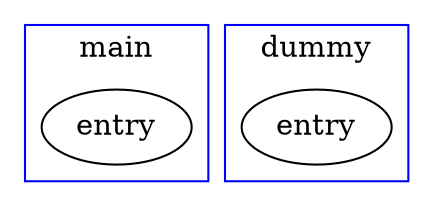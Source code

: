 strict digraph G {
  subgraph cluster_0 {
    label="main"
    color=blue
    subgraph_0_node_0[label="entry",shape=oval]
  }
  subgraph cluster_1 {
    label="dummy"
    color=blue
    subgraph_1_node_0[label="entry",shape=oval]
  }
}

